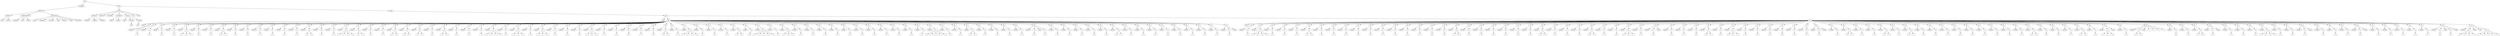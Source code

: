 digraph Tree {
	"t0" [label = "TEI"];
	"t1" [label = "teiHeader"];
	"t2" [label = "fileDesc"];
	"t3" [label = "titleStmt"];
	"t4" [label = "title"];
	"t5" [label = "author"];
	"t6" [label = "publicationStmt"];
	"t7" [label = "publisher"];
	"t8" [label = "idno"];
	"t9" [label = "rights"];
	"t10" [label = "SourceDesc"];
	"t11" [label = "genre"];
	"t12" [label = "inspiration"];
	"t13" [label = "structure"];
	"t14" [label = "type"];
	"t15" [label = "periode"];
	"t16" [label = "taille"];
	"t17" [label = "permalien"];
	"t18" [label = "text"];
	"t19" [label = "front"];
	"t20" [label = "docTitle"];
	"t21" [label = "titlePart"];
	"t22" [label = "titlePart"];
	"t23" [label = "titlePart"];
	"t24" [label = "docDate"];
	"t25" [label = "docAuthor"];
	"t26" [label = "docImprint"];
	"t27" [label = "editor"];
	"t28" [label = "printer"];
	"t29" [label = "castList"];
	"t30" [label = "head"];
	"t31" [label = "castItem"];
	"t32" [label = "role"];
	"t33" [label = "castItem"];
	"t34" [label = "role"];
	"t35" [label = "set"];
	"t36" [label = "note"];
	"t37" [label = "body"];
	"t38" [label = "div1"];
	"t39" [label = "head"];
	"t40" [label = "div2"];
	"t41" [label = "head"];
	"t42" [label = "sp"];
	"t43" [label = "speaker"];
	"t44" [label = "p"];
	"t45" [label = "s"];
	"t46" [label = "sp"];
	"t47" [label = "speaker"];
	"t48" [label = "p"];
	"t49" [label = "s"];
	"t50" [label = "sp"];
	"t51" [label = "speaker"];
	"t52" [label = "p"];
	"t53" [label = "s"];
	"t54" [label = "sp"];
	"t55" [label = "speaker"];
	"t56" [label = "p"];
	"t57" [label = "s"];
	"t58" [label = "sp"];
	"t59" [label = "speaker"];
	"t60" [label = "p"];
	"t61" [label = "s"];
	"t62" [label = "s"];
	"t63" [label = "s"];
	"t64" [label = "sp"];
	"t65" [label = "speaker"];
	"t66" [label = "p"];
	"t67" [label = "s"];
	"t68" [label = "sp"];
	"t69" [label = "speaker"];
	"t70" [label = "p"];
	"t71" [label = "s"];
	"t72" [label = "sp"];
	"t73" [label = "speaker"];
	"t74" [label = "p"];
	"t75" [label = "s"];
	"t76" [label = "s"];
	"t77" [label = "sp"];
	"t78" [label = "speaker"];
	"t79" [label = "p"];
	"t80" [label = "s"];
	"t81" [label = "sp"];
	"t82" [label = "speaker"];
	"t83" [label = "p"];
	"t84" [label = "s"];
	"t85" [label = "sp"];
	"t86" [label = "speaker"];
	"t87" [label = "p"];
	"t88" [label = "s"];
	"t89" [label = "sp"];
	"t90" [label = "speaker"];
	"t91" [label = "p"];
	"t92" [label = "s"];
	"t93" [label = "sp"];
	"t94" [label = "speaker"];
	"t95" [label = "p"];
	"t96" [label = "s"];
	"t97" [label = "sp"];
	"t98" [label = "speaker"];
	"t99" [label = "p"];
	"t100" [label = "s"];
	"t101" [label = "sp"];
	"t102" [label = "speaker"];
	"t103" [label = "p"];
	"t104" [label = "s"];
	"t105" [label = "s"];
	"t106" [label = "sp"];
	"t107" [label = "speaker"];
	"t108" [label = "p"];
	"t109" [label = "s"];
	"t110" [label = "sp"];
	"t111" [label = "speaker"];
	"t112" [label = "p"];
	"t113" [label = "s"];
	"t114" [label = "sp"];
	"t115" [label = "speaker"];
	"t116" [label = "p"];
	"t117" [label = "s"];
	"t118" [label = "s"];
	"t119" [label = "s"];
	"t120" [label = "s"];
	"t121" [label = "sp"];
	"t122" [label = "speaker"];
	"t123" [label = "p"];
	"t124" [label = "s"];
	"t125" [label = "s"];
	"t126" [label = "sp"];
	"t127" [label = "speaker"];
	"t128" [label = "p"];
	"t129" [label = "s"];
	"t130" [label = "sp"];
	"t131" [label = "speaker"];
	"t132" [label = "p"];
	"t133" [label = "s"];
	"t134" [label = "sp"];
	"t135" [label = "speaker"];
	"t136" [label = "p"];
	"t137" [label = "s"];
	"t138" [label = "s"];
	"t139" [label = "sp"];
	"t140" [label = "speaker"];
	"t141" [label = "p"];
	"t142" [label = "s"];
	"t143" [label = "s"];
	"t144" [label = "sp"];
	"t145" [label = "speaker"];
	"t146" [label = "p"];
	"t147" [label = "s"];
	"t148" [label = "s"];
	"t149" [label = "sp"];
	"t150" [label = "speaker"];
	"t151" [label = "p"];
	"t152" [label = "s"];
	"t153" [label = "sp"];
	"t154" [label = "speaker"];
	"t155" [label = "p"];
	"t156" [label = "s"];
	"t157" [label = "s"];
	"t158" [label = "sp"];
	"t159" [label = "speaker"];
	"t160" [label = "p"];
	"t161" [label = "s"];
	"t162" [label = "sp"];
	"t163" [label = "speaker"];
	"t164" [label = "p"];
	"t165" [label = "s"];
	"t166" [label = "sp"];
	"t167" [label = "speaker"];
	"t168" [label = "p"];
	"t169" [label = "s"];
	"t170" [label = "sp"];
	"t171" [label = "speaker"];
	"t172" [label = "p"];
	"t173" [label = "s"];
	"t174" [label = "s"];
	"t175" [label = "s"];
	"t176" [label = "s"];
	"t177" [label = "sp"];
	"t178" [label = "speaker"];
	"t179" [label = "p"];
	"t180" [label = "s"];
	"t181" [label = "sp"];
	"t182" [label = "speaker"];
	"t183" [label = "p"];
	"t184" [label = "s"];
	"t185" [label = "s"];
	"t186" [label = "s"];
	"t187" [label = "sp"];
	"t188" [label = "speaker"];
	"t189" [label = "p"];
	"t190" [label = "s"];
	"t191" [label = "sp"];
	"t192" [label = "speaker"];
	"t193" [label = "p"];
	"t194" [label = "s"];
	"t195" [label = "s"];
	"t196" [label = "s"];
	"t197" [label = "sp"];
	"t198" [label = "speaker"];
	"t199" [label = "p"];
	"t200" [label = "s"];
	"t201" [label = "sp"];
	"t202" [label = "speaker"];
	"t203" [label = "p"];
	"t204" [label = "s"];
	"t205" [label = "sp"];
	"t206" [label = "speaker"];
	"t207" [label = "p"];
	"t208" [label = "s"];
	"t209" [label = "sp"];
	"t210" [label = "speaker"];
	"t211" [label = "p"];
	"t212" [label = "s"];
	"t213" [label = "s"];
	"t214" [label = "s"];
	"t215" [label = "sp"];
	"t216" [label = "speaker"];
	"t217" [label = "p"];
	"t218" [label = "s"];
	"t219" [label = "sp"];
	"t220" [label = "speaker"];
	"t221" [label = "p"];
	"t222" [label = "s"];
	"t223" [label = "sp"];
	"t224" [label = "speaker"];
	"t225" [label = "p"];
	"t226" [label = "s"];
	"t227" [label = "sp"];
	"t228" [label = "speaker"];
	"t229" [label = "p"];
	"t230" [label = "s"];
	"t231" [label = "sp"];
	"t232" [label = "speaker"];
	"t233" [label = "p"];
	"t234" [label = "s"];
	"t235" [label = "sp"];
	"t236" [label = "speaker"];
	"t237" [label = "p"];
	"t238" [label = "s"];
	"t239" [label = "s"];
	"t240" [label = "sp"];
	"t241" [label = "speaker"];
	"t242" [label = "p"];
	"t243" [label = "s"];
	"t244" [label = "sp"];
	"t245" [label = "speaker"];
	"t246" [label = "p"];
	"t247" [label = "s"];
	"t248" [label = "s"];
	"t249" [label = "s"];
	"t250" [label = "s"];
	"t251" [label = "sp"];
	"t252" [label = "speaker"];
	"t253" [label = "p"];
	"t254" [label = "s"];
	"t255" [label = "sp"];
	"t256" [label = "speaker"];
	"t257" [label = "p"];
	"t258" [label = "s"];
	"t259" [label = "sp"];
	"t260" [label = "speaker"];
	"t261" [label = "p"];
	"t262" [label = "s"];
	"t263" [label = "sp"];
	"t264" [label = "speaker"];
	"t265" [label = "p"];
	"t266" [label = "s"];
	"t267" [label = "s"];
	"t268" [label = "sp"];
	"t269" [label = "speaker"];
	"t270" [label = "p"];
	"t271" [label = "s"];
	"t272" [label = "sp"];
	"t273" [label = "speaker"];
	"t274" [label = "p"];
	"t275" [label = "s"];
	"t276" [label = "s"];
	"t277" [label = "s"];
	"t278" [label = "s"];
	"t279" [label = "s"];
	"t280" [label = "sp"];
	"t281" [label = "speaker"];
	"t282" [label = "p"];
	"t283" [label = "s"];
	"t284" [label = "sp"];
	"t285" [label = "speaker"];
	"t286" [label = "p"];
	"t287" [label = "s"];
	"t288" [label = "s"];
	"t289" [label = "s"];
	"t290" [label = "sp"];
	"t291" [label = "speaker"];
	"t292" [label = "p"];
	"t293" [label = "s"];
	"t294" [label = "sp"];
	"t295" [label = "speaker"];
	"t296" [label = "p"];
	"t297" [label = "s"];
	"t298" [label = "sp"];
	"t299" [label = "speaker"];
	"t300" [label = "p"];
	"t301" [label = "s"];
	"t302" [label = "sp"];
	"t303" [label = "speaker"];
	"t304" [label = "p"];
	"t305" [label = "s"];
	"t306" [label = "sp"];
	"t307" [label = "speaker"];
	"t308" [label = "p"];
	"t309" [label = "s"];
	"t310" [label = "sp"];
	"t311" [label = "speaker"];
	"t312" [label = "p"];
	"t313" [label = "s"];
	"t314" [label = "sp"];
	"t315" [label = "speaker"];
	"t316" [label = "p"];
	"t317" [label = "s"];
	"t318" [label = "sp"];
	"t319" [label = "speaker"];
	"t320" [label = "p"];
	"t321" [label = "s"];
	"t322" [label = "sp"];
	"t323" [label = "speaker"];
	"t324" [label = "p"];
	"t325" [label = "s"];
	"t326" [label = "sp"];
	"t327" [label = "speaker"];
	"t328" [label = "p"];
	"t329" [label = "s"];
	"t330" [label = "sp"];
	"t331" [label = "speaker"];
	"t332" [label = "p"];
	"t333" [label = "s"];
	"t334" [label = "sp"];
	"t335" [label = "speaker"];
	"t336" [label = "p"];
	"t337" [label = "s"];
	"t338" [label = "s"];
	"t339" [label = "s"];
	"t340" [label = "s"];
	"t341" [label = "s"];
	"t342" [label = "sp"];
	"t343" [label = "speaker"];
	"t344" [label = "p"];
	"t345" [label = "s"];
	"t346" [label = "sp"];
	"t347" [label = "speaker"];
	"t348" [label = "p"];
	"t349" [label = "s"];
	"t350" [label = "sp"];
	"t351" [label = "speaker"];
	"t352" [label = "p"];
	"t353" [label = "s"];
	"t354" [label = "s"];
	"t355" [label = "sp"];
	"t356" [label = "speaker"];
	"t357" [label = "p"];
	"t358" [label = "s"];
	"t359" [label = "sp"];
	"t360" [label = "speaker"];
	"t361" [label = "p"];
	"t362" [label = "s"];
	"t363" [label = "sp"];
	"t364" [label = "speaker"];
	"t365" [label = "p"];
	"t366" [label = "s"];
	"t367" [label = "sp"];
	"t368" [label = "speaker"];
	"t369" [label = "p"];
	"t370" [label = "s"];
	"t371" [label = "sp"];
	"t372" [label = "speaker"];
	"t373" [label = "p"];
	"t374" [label = "s"];
	"t375" [label = "stage"];
	"t376" [label = "p"];
	"t377" [label = "s"];
	"t378" [label = "sp"];
	"t379" [label = "speaker"];
	"t380" [label = "p"];
	"t381" [label = "s"];
	"t382" [label = "sp"];
	"t383" [label = "speaker"];
	"t384" [label = "p"];
	"t385" [label = "s"];
	"t386" [label = "sp"];
	"t387" [label = "speaker"];
	"t388" [label = "p"];
	"t389" [label = "s"];
	"t390" [label = "sp"];
	"t391" [label = "speaker"];
	"t392" [label = "p"];
	"t393" [label = "s"];
	"t394" [label = "sp"];
	"t395" [label = "speaker"];
	"t396" [label = "p"];
	"t397" [label = "s"];
	"t398" [label = "sp"];
	"t399" [label = "speaker"];
	"t400" [label = "p"];
	"t401" [label = "s"];
	"t402" [label = "s"];
	"t403" [label = "sp"];
	"t404" [label = "speaker"];
	"t405" [label = "p"];
	"t406" [label = "s"];
	"t407" [label = "sp"];
	"t408" [label = "speaker"];
	"t409" [label = "p"];
	"t410" [label = "s"];
	"t411" [label = "sp"];
	"t412" [label = "speaker"];
	"t413" [label = "p"];
	"t414" [label = "s"];
	"t415" [label = "sp"];
	"t416" [label = "speaker"];
	"t417" [label = "p"];
	"t418" [label = "s"];
	"t419" [label = "sp"];
	"t420" [label = "speaker"];
	"t421" [label = "p"];
	"t422" [label = "s"];
	"t423" [label = "sp"];
	"t424" [label = "speaker"];
	"t425" [label = "p"];
	"t426" [label = "s"];
	"t427" [label = "sp"];
	"t428" [label = "speaker"];
	"t429" [label = "p"];
	"t430" [label = "s"];
	"t431" [label = "sp"];
	"t432" [label = "speaker"];
	"t433" [label = "p"];
	"t434" [label = "s"];
	"t435" [label = "sp"];
	"t436" [label = "speaker"];
	"t437" [label = "p"];
	"t438" [label = "s"];
	"t439" [label = "stage"];
	"t440" [label = "div2"];
	"t441" [label = "head"];
	"t442" [label = "sp"];
	"t443" [label = "speaker"];
	"t444" [label = "p"];
	"t445" [label = "s"];
	"t446" [label = "sp"];
	"t447" [label = "speaker"];
	"t448" [label = "p"];
	"t449" [label = "s"];
	"t450" [label = "s"];
	"t451" [label = "s"];
	"t452" [label = "s"];
	"t453" [label = "sp"];
	"t454" [label = "speaker"];
	"t455" [label = "p"];
	"t456" [label = "s"];
	"t457" [label = "sp"];
	"t458" [label = "speaker"];
	"t459" [label = "p"];
	"t460" [label = "s"];
	"t461" [label = "sp"];
	"t462" [label = "speaker"];
	"t463" [label = "p"];
	"t464" [label = "s"];
	"t465" [label = "sp"];
	"t466" [label = "speaker"];
	"t467" [label = "p"];
	"t468" [label = "s"];
	"t469" [label = "s"];
	"t470" [label = "sp"];
	"t471" [label = "speaker"];
	"t472" [label = "p"];
	"t473" [label = "s"];
	"t474" [label = "sp"];
	"t475" [label = "speaker"];
	"t476" [label = "p"];
	"t477" [label = "s"];
	"t478" [label = "sp"];
	"t479" [label = "speaker"];
	"t480" [label = "p"];
	"t481" [label = "s"];
	"t482" [label = "sp"];
	"t483" [label = "speaker"];
	"t484" [label = "p"];
	"t485" [label = "s"];
	"t486" [label = "sp"];
	"t487" [label = "speaker"];
	"t488" [label = "p"];
	"t489" [label = "s"];
	"t490" [label = "sp"];
	"t491" [label = "speaker"];
	"t492" [label = "p"];
	"t493" [label = "s"];
	"t494" [label = "sp"];
	"t495" [label = "speaker"];
	"t496" [label = "p"];
	"t497" [label = "s"];
	"t498" [label = "sp"];
	"t499" [label = "speaker"];
	"t500" [label = "p"];
	"t501" [label = "s"];
	"t502" [label = "sp"];
	"t503" [label = "speaker"];
	"t504" [label = "p"];
	"t505" [label = "s"];
	"t506" [label = "sp"];
	"t507" [label = "speaker"];
	"t508" [label = "p"];
	"t509" [label = "s"];
	"t510" [label = "sp"];
	"t511" [label = "speaker"];
	"t512" [label = "p"];
	"t513" [label = "s"];
	"t514" [label = "sp"];
	"t515" [label = "speaker"];
	"t516" [label = "p"];
	"t517" [label = "s"];
	"t518" [label = "s"];
	"t519" [label = "sp"];
	"t520" [label = "speaker"];
	"t521" [label = "p"];
	"t522" [label = "s"];
	"t523" [label = "sp"];
	"t524" [label = "speaker"];
	"t525" [label = "p"];
	"t526" [label = "s"];
	"t527" [label = "sp"];
	"t528" [label = "speaker"];
	"t529" [label = "p"];
	"t530" [label = "s"];
	"t531" [label = "sp"];
	"t532" [label = "speaker"];
	"t533" [label = "p"];
	"t534" [label = "s"];
	"t535" [label = "sp"];
	"t536" [label = "speaker"];
	"t537" [label = "p"];
	"t538" [label = "s"];
	"t539" [label = "sp"];
	"t540" [label = "speaker"];
	"t541" [label = "p"];
	"t542" [label = "s"];
	"t543" [label = "sp"];
	"t544" [label = "speaker"];
	"t545" [label = "p"];
	"t546" [label = "s"];
	"t547" [label = "s"];
	"t548" [label = "sp"];
	"t549" [label = "speaker"];
	"t550" [label = "p"];
	"t551" [label = "s"];
	"t552" [label = "sp"];
	"t553" [label = "speaker"];
	"t554" [label = "p"];
	"t555" [label = "s"];
	"t556" [label = "sp"];
	"t557" [label = "speaker"];
	"t558" [label = "p"];
	"t559" [label = "s"];
	"t560" [label = "sp"];
	"t561" [label = "speaker"];
	"t562" [label = "p"];
	"t563" [label = "s"];
	"t564" [label = "s"];
	"t565" [label = "sp"];
	"t566" [label = "speaker"];
	"t567" [label = "p"];
	"t568" [label = "s"];
	"t569" [label = "sp"];
	"t570" [label = "speaker"];
	"t571" [label = "p"];
	"t572" [label = "s"];
	"t573" [label = "sp"];
	"t574" [label = "speaker"];
	"t575" [label = "p"];
	"t576" [label = "s"];
	"t577" [label = "s"];
	"t578" [label = "s"];
	"t579" [label = "sp"];
	"t580" [label = "speaker"];
	"t581" [label = "p"];
	"t582" [label = "s"];
	"t583" [label = "sp"];
	"t584" [label = "speaker"];
	"t585" [label = "p"];
	"t586" [label = "s"];
	"t587" [label = "stage"];
	"t588" [label = "sp"];
	"t589" [label = "speaker"];
	"t590" [label = "p"];
	"t591" [label = "s"];
	"t592" [label = "sp"];
	"t593" [label = "speaker"];
	"t594" [label = "p"];
	"t595" [label = "s"];
	"t596" [label = "sp"];
	"t597" [label = "speaker"];
	"t598" [label = "p"];
	"t599" [label = "s"];
	"t600" [label = "sp"];
	"t601" [label = "speaker"];
	"t602" [label = "p"];
	"t603" [label = "s"];
	"t604" [label = "s"];
	"t605" [label = "sp"];
	"t606" [label = "speaker"];
	"t607" [label = "p"];
	"t608" [label = "s"];
	"t609" [label = "sp"];
	"t610" [label = "speaker"];
	"t611" [label = "p"];
	"t612" [label = "s"];
	"t613" [label = "s"];
	"t614" [label = "s"];
	"t615" [label = "sp"];
	"t616" [label = "speaker"];
	"t617" [label = "p"];
	"t618" [label = "s"];
	"t619" [label = "sp"];
	"t620" [label = "speaker"];
	"t621" [label = "p"];
	"t622" [label = "s"];
	"t623" [label = "sp"];
	"t624" [label = "speaker"];
	"t625" [label = "p"];
	"t626" [label = "s"];
	"t627" [label = "sp"];
	"t628" [label = "speaker"];
	"t629" [label = "p"];
	"t630" [label = "s"];
	"t631" [label = "sp"];
	"t632" [label = "speaker"];
	"t633" [label = "p"];
	"t634" [label = "s"];
	"t635" [label = "sp"];
	"t636" [label = "speaker"];
	"t637" [label = "p"];
	"t638" [label = "s"];
	"t639" [label = "sp"];
	"t640" [label = "speaker"];
	"t641" [label = "p"];
	"t642" [label = "s"];
	"t643" [label = "stage"];
	"t644" [label = "sp"];
	"t645" [label = "speaker"];
	"t646" [label = "p"];
	"t647" [label = "s"];
	"t648" [label = "sp"];
	"t649" [label = "speaker"];
	"t650" [label = "p"];
	"t651" [label = "s"];
	"t652" [label = "s"];
	"t653" [label = "sp"];
	"t654" [label = "speaker"];
	"t655" [label = "p"];
	"t656" [label = "s"];
	"t657" [label = "sp"];
	"t658" [label = "speaker"];
	"t659" [label = "p"];
	"t660" [label = "s"];
	"t661" [label = "sp"];
	"t662" [label = "speaker"];
	"t663" [label = "p"];
	"t664" [label = "s"];
	"t665" [label = "s"];
	"t666" [label = "sp"];
	"t667" [label = "speaker"];
	"t668" [label = "p"];
	"t669" [label = "s"];
	"t670" [label = "sp"];
	"t671" [label = "speaker"];
	"t672" [label = "p"];
	"t673" [label = "s"];
	"t674" [label = "s"];
	"t675" [label = "sp"];
	"t676" [label = "speaker"];
	"t677" [label = "p"];
	"t678" [label = "s"];
	"t679" [label = "sp"];
	"t680" [label = "speaker"];
	"t681" [label = "p"];
	"t682" [label = "s"];
	"t683" [label = "sp"];
	"t684" [label = "speaker"];
	"t685" [label = "p"];
	"t686" [label = "s"];
	"t687" [label = "sp"];
	"t688" [label = "speaker"];
	"t689" [label = "p"];
	"t690" [label = "s"];
	"t691" [label = "sp"];
	"t692" [label = "speaker"];
	"t693" [label = "p"];
	"t694" [label = "s"];
	"t695" [label = "sp"];
	"t696" [label = "speaker"];
	"t697" [label = "p"];
	"t698" [label = "s"];
	"t699" [label = "sp"];
	"t700" [label = "speaker"];
	"t701" [label = "p"];
	"t702" [label = "s"];
	"t703" [label = "sp"];
	"t704" [label = "speaker"];
	"t705" [label = "p"];
	"t706" [label = "s"];
	"t707" [label = "sp"];
	"t708" [label = "speaker"];
	"t709" [label = "p"];
	"t710" [label = "s"];
	"t711" [label = "sp"];
	"t712" [label = "speaker"];
	"t713" [label = "p"];
	"t714" [label = "s"];
	"t715" [label = "s"];
	"t716" [label = "sp"];
	"t717" [label = "speaker"];
	"t718" [label = "p"];
	"t719" [label = "s"];
	"t720" [label = "sp"];
	"t721" [label = "speaker"];
	"t722" [label = "p"];
	"t723" [label = "s"];
	"t724" [label = "sp"];
	"t725" [label = "speaker"];
	"t726" [label = "p"];
	"t727" [label = "s"];
	"t728" [label = "sp"];
	"t729" [label = "speaker"];
	"t730" [label = "p"];
	"t731" [label = "s"];
	"t732" [label = "s"];
	"t733" [label = "sp"];
	"t734" [label = "speaker"];
	"t735" [label = "p"];
	"t736" [label = "s"];
	"t737" [label = "sp"];
	"t738" [label = "speaker"];
	"t739" [label = "p"];
	"t740" [label = "s"];
	"t741" [label = "s"];
	"t742" [label = "s"];
	"t743" [label = "stage"];
	"t744" [label = "sp"];
	"t745" [label = "speaker"];
	"t746" [label = "p"];
	"t747" [label = "s"];
	"t748" [label = "sp"];
	"t749" [label = "speaker"];
	"t750" [label = "p"];
	"t751" [label = "s"];
	"t752" [label = "s"];
	"t753" [label = "stage"];
	"t754" [label = "l"];
	"t755" [label = "l"];
	"t756" [label = "l"];
	"t757" [label = "l"];
	"t758" [label = "sp"];
	"t759" [label = "speaker"];
	"t760" [label = "p"];
	"t761" [label = "s"];
	"t762" [label = "sp"];
	"t763" [label = "speaker"];
	"t764" [label = "p"];
	"t765" [label = "s"];
	"t766" [label = "sp"];
	"t767" [label = "speaker"];
	"t768" [label = "p"];
	"t769" [label = "s"];
	"t770" [label = "s"];
	"t771" [label = "sp"];
	"t772" [label = "speaker"];
	"t773" [label = "p"];
	"t774" [label = "s"];
	"t775" [label = "stage"];
	"t776" [label = "sp"];
	"t777" [label = "speaker"];
	"t778" [label = "p"];
	"t779" [label = "s"];
	"t780" [label = "sp"];
	"t781" [label = "speaker"];
	"t782" [label = "p"];
	"t783" [label = "s"];
	"t784" [label = "sp"];
	"t785" [label = "speaker"];
	"t786" [label = "p"];
	"t787" [label = "s"];
	"t788" [label = "sp"];
	"t789" [label = "speaker"];
	"t790" [label = "p"];
	"t791" [label = "s"];
	"t792" [label = "s"];
	"t793" [label = "s"];
	"t794" [label = "s"];
	"t795" [label = "sp"];
	"t796" [label = "speaker"];
	"t797" [label = "p"];
	"t798" [label = "s"];
	"t799" [label = "sp"];
	"t800" [label = "speaker"];
	"t801" [label = "p"];
	"t802" [label = "s"];
	"t803" [label = "sp"];
	"t804" [label = "speaker"];
	"t805" [label = "p"];
	"t806" [label = "s"];
	"t807" [label = "stage"];
	"t808" [label = "sp"];
	"t809" [label = "speaker"];
	"t810" [label = "p"];
	"t811" [label = "s"];
	"t812" [label = "sp"];
	"t813" [label = "speaker"];
	"t814" [label = "p"];
	"t815" [label = "s"];
	"t816" [label = "sp"];
	"t817" [label = "speaker"];
	"t818" [label = "p"];
	"t819" [label = "s"];
	"t820" [label = "sp"];
	"t821" [label = "speaker"];
	"t822" [label = "p"];
	"t823" [label = "s"];
	"t824" [label = "stage"];
	"t825" [label = "sp"];
	"t826" [label = "speaker"];
	"t827" [label = "p"];
	"t828" [label = "s"];
	"t829" [label = "sp"];
	"t830" [label = "speaker"];
	"t831" [label = "p"];
	"t832" [label = "s"];
	"t833" [label = "sp"];
	"t834" [label = "speaker"];
	"t835" [label = "p"];
	"t836" [label = "s"];
	"t837" [label = "sp"];
	"t838" [label = "speaker"];
	"t839" [label = "p"];
	"t840" [label = "s"];
	"t841" [label = "sp"];
	"t842" [label = "speaker"];
	"t843" [label = "p"];
	"t844" [label = "s"];
	"t845" [label = "sp"];
	"t846" [label = "speaker"];
	"t847" [label = "p"];
	"t848" [label = "s"];
	"t849" [label = "stage"];
	"t850" [label = "p"];
	"t851" [label = "s"];
	"t852" [label = "stage"];
	"t853" [label = "sp"];
	"t854" [label = "speaker"];
	"t855" [label = "p"];
	"t856" [label = "s"];
	"t857" [label = "s"];
	"t858" [label = "s"];
	"t859" [label = "s"];
	"t860" [label = "stage"];
	"t861" [label = "note"];
	"t862" [label = "p"];
	"t863" [label = "s"];
	"t864" [label = "s"];
	"t865" [label = "s"];
	"t866" [label = "s"];
	"t867" [label = "s"];
	"t0" -> "t1";
	"t1" -> "t2";
	"t2" -> "t3";
	"t3" -> "t4";
	"t3" -> "t5";
	"t2" -> "t6";
	"t6" -> "t7";
	"t6" -> "t8";
	"t6" -> "t9";
	"t2" -> "t10";
	"t10" -> "t11";
	"t10" -> "t12";
	"t10" -> "t13";
	"t10" -> "t14";
	"t10" -> "t15";
	"t10" -> "t16";
	"t10" -> "t17";
	"t0" -> "t18";
	"t18" -> "t19";
	"t19" -> "t20";
	"t20" -> "t21";
	"t20" -> "t22";
	"t20" -> "t23";
	"t19" -> "t24";
	"t19" -> "t25";
	"t19" -> "t26";
	"t26" -> "t27";
	"t26" -> "t28";
	"t19" -> "t29";
	"t29" -> "t30";
	"t29" -> "t31";
	"t31" -> "t32";
	"t29" -> "t33";
	"t33" -> "t34";
	"t19" -> "t35";
	"t19" -> "t36";
	"t18" -> "t37";
	"t37" -> "t38";
	"t38" -> "t39";
	"t38" -> "t40";
	"t40" -> "t41";
	"t40" -> "t42";
	"t42" -> "t43";
	"t42" -> "t44";
	"t44" -> "t45";
	"t40" -> "t46";
	"t46" -> "t47";
	"t46" -> "t48";
	"t48" -> "t49";
	"t40" -> "t50";
	"t50" -> "t51";
	"t50" -> "t52";
	"t52" -> "t53";
	"t40" -> "t54";
	"t54" -> "t55";
	"t54" -> "t56";
	"t56" -> "t57";
	"t40" -> "t58";
	"t58" -> "t59";
	"t58" -> "t60";
	"t60" -> "t61";
	"t60" -> "t62";
	"t60" -> "t63";
	"t40" -> "t64";
	"t64" -> "t65";
	"t64" -> "t66";
	"t66" -> "t67";
	"t40" -> "t68";
	"t68" -> "t69";
	"t68" -> "t70";
	"t70" -> "t71";
	"t40" -> "t72";
	"t72" -> "t73";
	"t72" -> "t74";
	"t74" -> "t75";
	"t74" -> "t76";
	"t40" -> "t77";
	"t77" -> "t78";
	"t77" -> "t79";
	"t79" -> "t80";
	"t40" -> "t81";
	"t81" -> "t82";
	"t81" -> "t83";
	"t83" -> "t84";
	"t40" -> "t85";
	"t85" -> "t86";
	"t85" -> "t87";
	"t87" -> "t88";
	"t40" -> "t89";
	"t89" -> "t90";
	"t89" -> "t91";
	"t91" -> "t92";
	"t40" -> "t93";
	"t93" -> "t94";
	"t93" -> "t95";
	"t95" -> "t96";
	"t40" -> "t97";
	"t97" -> "t98";
	"t97" -> "t99";
	"t99" -> "t100";
	"t40" -> "t101";
	"t101" -> "t102";
	"t101" -> "t103";
	"t103" -> "t104";
	"t103" -> "t105";
	"t40" -> "t106";
	"t106" -> "t107";
	"t106" -> "t108";
	"t108" -> "t109";
	"t40" -> "t110";
	"t110" -> "t111";
	"t110" -> "t112";
	"t112" -> "t113";
	"t40" -> "t114";
	"t114" -> "t115";
	"t114" -> "t116";
	"t116" -> "t117";
	"t116" -> "t118";
	"t116" -> "t119";
	"t116" -> "t120";
	"t40" -> "t121";
	"t121" -> "t122";
	"t121" -> "t123";
	"t123" -> "t124";
	"t123" -> "t125";
	"t40" -> "t126";
	"t126" -> "t127";
	"t126" -> "t128";
	"t128" -> "t129";
	"t40" -> "t130";
	"t130" -> "t131";
	"t130" -> "t132";
	"t132" -> "t133";
	"t40" -> "t134";
	"t134" -> "t135";
	"t134" -> "t136";
	"t136" -> "t137";
	"t136" -> "t138";
	"t40" -> "t139";
	"t139" -> "t140";
	"t139" -> "t141";
	"t141" -> "t142";
	"t141" -> "t143";
	"t40" -> "t144";
	"t144" -> "t145";
	"t144" -> "t146";
	"t146" -> "t147";
	"t146" -> "t148";
	"t40" -> "t149";
	"t149" -> "t150";
	"t149" -> "t151";
	"t151" -> "t152";
	"t40" -> "t153";
	"t153" -> "t154";
	"t153" -> "t155";
	"t155" -> "t156";
	"t155" -> "t157";
	"t40" -> "t158";
	"t158" -> "t159";
	"t158" -> "t160";
	"t160" -> "t161";
	"t40" -> "t162";
	"t162" -> "t163";
	"t162" -> "t164";
	"t164" -> "t165";
	"t40" -> "t166";
	"t166" -> "t167";
	"t166" -> "t168";
	"t168" -> "t169";
	"t40" -> "t170";
	"t170" -> "t171";
	"t170" -> "t172";
	"t172" -> "t173";
	"t172" -> "t174";
	"t172" -> "t175";
	"t172" -> "t176";
	"t40" -> "t177";
	"t177" -> "t178";
	"t177" -> "t179";
	"t179" -> "t180";
	"t40" -> "t181";
	"t181" -> "t182";
	"t181" -> "t183";
	"t183" -> "t184";
	"t183" -> "t185";
	"t183" -> "t186";
	"t40" -> "t187";
	"t187" -> "t188";
	"t187" -> "t189";
	"t189" -> "t190";
	"t40" -> "t191";
	"t191" -> "t192";
	"t191" -> "t193";
	"t193" -> "t194";
	"t193" -> "t195";
	"t193" -> "t196";
	"t40" -> "t197";
	"t197" -> "t198";
	"t197" -> "t199";
	"t199" -> "t200";
	"t40" -> "t201";
	"t201" -> "t202";
	"t201" -> "t203";
	"t203" -> "t204";
	"t40" -> "t205";
	"t205" -> "t206";
	"t205" -> "t207";
	"t207" -> "t208";
	"t40" -> "t209";
	"t209" -> "t210";
	"t209" -> "t211";
	"t211" -> "t212";
	"t211" -> "t213";
	"t211" -> "t214";
	"t40" -> "t215";
	"t215" -> "t216";
	"t215" -> "t217";
	"t217" -> "t218";
	"t40" -> "t219";
	"t219" -> "t220";
	"t219" -> "t221";
	"t221" -> "t222";
	"t40" -> "t223";
	"t223" -> "t224";
	"t223" -> "t225";
	"t225" -> "t226";
	"t40" -> "t227";
	"t227" -> "t228";
	"t227" -> "t229";
	"t229" -> "t230";
	"t40" -> "t231";
	"t231" -> "t232";
	"t231" -> "t233";
	"t233" -> "t234";
	"t40" -> "t235";
	"t235" -> "t236";
	"t235" -> "t237";
	"t237" -> "t238";
	"t237" -> "t239";
	"t40" -> "t240";
	"t240" -> "t241";
	"t240" -> "t242";
	"t242" -> "t243";
	"t40" -> "t244";
	"t244" -> "t245";
	"t244" -> "t246";
	"t246" -> "t247";
	"t246" -> "t248";
	"t246" -> "t249";
	"t246" -> "t250";
	"t40" -> "t251";
	"t251" -> "t252";
	"t251" -> "t253";
	"t253" -> "t254";
	"t40" -> "t255";
	"t255" -> "t256";
	"t255" -> "t257";
	"t257" -> "t258";
	"t40" -> "t259";
	"t259" -> "t260";
	"t259" -> "t261";
	"t261" -> "t262";
	"t40" -> "t263";
	"t263" -> "t264";
	"t263" -> "t265";
	"t265" -> "t266";
	"t265" -> "t267";
	"t40" -> "t268";
	"t268" -> "t269";
	"t268" -> "t270";
	"t270" -> "t271";
	"t40" -> "t272";
	"t272" -> "t273";
	"t272" -> "t274";
	"t274" -> "t275";
	"t274" -> "t276";
	"t274" -> "t277";
	"t274" -> "t278";
	"t274" -> "t279";
	"t40" -> "t280";
	"t280" -> "t281";
	"t280" -> "t282";
	"t282" -> "t283";
	"t40" -> "t284";
	"t284" -> "t285";
	"t284" -> "t286";
	"t286" -> "t287";
	"t286" -> "t288";
	"t286" -> "t289";
	"t40" -> "t290";
	"t290" -> "t291";
	"t290" -> "t292";
	"t292" -> "t293";
	"t40" -> "t294";
	"t294" -> "t295";
	"t294" -> "t296";
	"t296" -> "t297";
	"t40" -> "t298";
	"t298" -> "t299";
	"t298" -> "t300";
	"t300" -> "t301";
	"t40" -> "t302";
	"t302" -> "t303";
	"t302" -> "t304";
	"t304" -> "t305";
	"t40" -> "t306";
	"t306" -> "t307";
	"t306" -> "t308";
	"t308" -> "t309";
	"t40" -> "t310";
	"t310" -> "t311";
	"t310" -> "t312";
	"t312" -> "t313";
	"t40" -> "t314";
	"t314" -> "t315";
	"t314" -> "t316";
	"t316" -> "t317";
	"t40" -> "t318";
	"t318" -> "t319";
	"t318" -> "t320";
	"t320" -> "t321";
	"t40" -> "t322";
	"t322" -> "t323";
	"t322" -> "t324";
	"t324" -> "t325";
	"t40" -> "t326";
	"t326" -> "t327";
	"t326" -> "t328";
	"t328" -> "t329";
	"t40" -> "t330";
	"t330" -> "t331";
	"t330" -> "t332";
	"t332" -> "t333";
	"t40" -> "t334";
	"t334" -> "t335";
	"t334" -> "t336";
	"t336" -> "t337";
	"t336" -> "t338";
	"t336" -> "t339";
	"t336" -> "t340";
	"t336" -> "t341";
	"t40" -> "t342";
	"t342" -> "t343";
	"t342" -> "t344";
	"t344" -> "t345";
	"t40" -> "t346";
	"t346" -> "t347";
	"t346" -> "t348";
	"t348" -> "t349";
	"t40" -> "t350";
	"t350" -> "t351";
	"t350" -> "t352";
	"t352" -> "t353";
	"t352" -> "t354";
	"t40" -> "t355";
	"t355" -> "t356";
	"t355" -> "t357";
	"t357" -> "t358";
	"t40" -> "t359";
	"t359" -> "t360";
	"t359" -> "t361";
	"t361" -> "t362";
	"t40" -> "t363";
	"t363" -> "t364";
	"t363" -> "t365";
	"t365" -> "t366";
	"t40" -> "t367";
	"t367" -> "t368";
	"t367" -> "t369";
	"t369" -> "t370";
	"t40" -> "t371";
	"t371" -> "t372";
	"t371" -> "t373";
	"t373" -> "t374";
	"t371" -> "t375";
	"t371" -> "t376";
	"t376" -> "t377";
	"t40" -> "t378";
	"t378" -> "t379";
	"t378" -> "t380";
	"t380" -> "t381";
	"t40" -> "t382";
	"t382" -> "t383";
	"t382" -> "t384";
	"t384" -> "t385";
	"t40" -> "t386";
	"t386" -> "t387";
	"t386" -> "t388";
	"t388" -> "t389";
	"t40" -> "t390";
	"t390" -> "t391";
	"t390" -> "t392";
	"t392" -> "t393";
	"t40" -> "t394";
	"t394" -> "t395";
	"t394" -> "t396";
	"t396" -> "t397";
	"t40" -> "t398";
	"t398" -> "t399";
	"t398" -> "t400";
	"t400" -> "t401";
	"t400" -> "t402";
	"t40" -> "t403";
	"t403" -> "t404";
	"t403" -> "t405";
	"t405" -> "t406";
	"t40" -> "t407";
	"t407" -> "t408";
	"t407" -> "t409";
	"t409" -> "t410";
	"t40" -> "t411";
	"t411" -> "t412";
	"t411" -> "t413";
	"t413" -> "t414";
	"t40" -> "t415";
	"t415" -> "t416";
	"t415" -> "t417";
	"t417" -> "t418";
	"t40" -> "t419";
	"t419" -> "t420";
	"t419" -> "t421";
	"t421" -> "t422";
	"t40" -> "t423";
	"t423" -> "t424";
	"t423" -> "t425";
	"t425" -> "t426";
	"t40" -> "t427";
	"t427" -> "t428";
	"t427" -> "t429";
	"t429" -> "t430";
	"t40" -> "t431";
	"t431" -> "t432";
	"t431" -> "t433";
	"t433" -> "t434";
	"t40" -> "t435";
	"t435" -> "t436";
	"t435" -> "t437";
	"t437" -> "t438";
	"t435" -> "t439";
	"t38" -> "t440";
	"t440" -> "t441";
	"t440" -> "t442";
	"t442" -> "t443";
	"t442" -> "t444";
	"t444" -> "t445";
	"t440" -> "t446";
	"t446" -> "t447";
	"t446" -> "t448";
	"t448" -> "t449";
	"t448" -> "t450";
	"t448" -> "t451";
	"t448" -> "t452";
	"t440" -> "t453";
	"t453" -> "t454";
	"t453" -> "t455";
	"t455" -> "t456";
	"t440" -> "t457";
	"t457" -> "t458";
	"t457" -> "t459";
	"t459" -> "t460";
	"t440" -> "t461";
	"t461" -> "t462";
	"t461" -> "t463";
	"t463" -> "t464";
	"t440" -> "t465";
	"t465" -> "t466";
	"t465" -> "t467";
	"t467" -> "t468";
	"t467" -> "t469";
	"t440" -> "t470";
	"t470" -> "t471";
	"t470" -> "t472";
	"t472" -> "t473";
	"t440" -> "t474";
	"t474" -> "t475";
	"t474" -> "t476";
	"t476" -> "t477";
	"t440" -> "t478";
	"t478" -> "t479";
	"t478" -> "t480";
	"t480" -> "t481";
	"t440" -> "t482";
	"t482" -> "t483";
	"t482" -> "t484";
	"t484" -> "t485";
	"t440" -> "t486";
	"t486" -> "t487";
	"t486" -> "t488";
	"t488" -> "t489";
	"t440" -> "t490";
	"t490" -> "t491";
	"t490" -> "t492";
	"t492" -> "t493";
	"t440" -> "t494";
	"t494" -> "t495";
	"t494" -> "t496";
	"t496" -> "t497";
	"t440" -> "t498";
	"t498" -> "t499";
	"t498" -> "t500";
	"t500" -> "t501";
	"t440" -> "t502";
	"t502" -> "t503";
	"t502" -> "t504";
	"t504" -> "t505";
	"t440" -> "t506";
	"t506" -> "t507";
	"t506" -> "t508";
	"t508" -> "t509";
	"t440" -> "t510";
	"t510" -> "t511";
	"t510" -> "t512";
	"t512" -> "t513";
	"t440" -> "t514";
	"t514" -> "t515";
	"t514" -> "t516";
	"t516" -> "t517";
	"t516" -> "t518";
	"t440" -> "t519";
	"t519" -> "t520";
	"t519" -> "t521";
	"t521" -> "t522";
	"t440" -> "t523";
	"t523" -> "t524";
	"t523" -> "t525";
	"t525" -> "t526";
	"t440" -> "t527";
	"t527" -> "t528";
	"t527" -> "t529";
	"t529" -> "t530";
	"t440" -> "t531";
	"t531" -> "t532";
	"t531" -> "t533";
	"t533" -> "t534";
	"t440" -> "t535";
	"t535" -> "t536";
	"t535" -> "t537";
	"t537" -> "t538";
	"t440" -> "t539";
	"t539" -> "t540";
	"t539" -> "t541";
	"t541" -> "t542";
	"t440" -> "t543";
	"t543" -> "t544";
	"t543" -> "t545";
	"t545" -> "t546";
	"t545" -> "t547";
	"t440" -> "t548";
	"t548" -> "t549";
	"t548" -> "t550";
	"t550" -> "t551";
	"t440" -> "t552";
	"t552" -> "t553";
	"t552" -> "t554";
	"t554" -> "t555";
	"t440" -> "t556";
	"t556" -> "t557";
	"t556" -> "t558";
	"t558" -> "t559";
	"t440" -> "t560";
	"t560" -> "t561";
	"t560" -> "t562";
	"t562" -> "t563";
	"t562" -> "t564";
	"t440" -> "t565";
	"t565" -> "t566";
	"t565" -> "t567";
	"t567" -> "t568";
	"t440" -> "t569";
	"t569" -> "t570";
	"t569" -> "t571";
	"t571" -> "t572";
	"t440" -> "t573";
	"t573" -> "t574";
	"t573" -> "t575";
	"t575" -> "t576";
	"t575" -> "t577";
	"t575" -> "t578";
	"t440" -> "t579";
	"t579" -> "t580";
	"t579" -> "t581";
	"t581" -> "t582";
	"t440" -> "t583";
	"t583" -> "t584";
	"t583" -> "t585";
	"t585" -> "t586";
	"t583" -> "t587";
	"t440" -> "t588";
	"t588" -> "t589";
	"t588" -> "t590";
	"t590" -> "t591";
	"t440" -> "t592";
	"t592" -> "t593";
	"t592" -> "t594";
	"t594" -> "t595";
	"t440" -> "t596";
	"t596" -> "t597";
	"t596" -> "t598";
	"t598" -> "t599";
	"t440" -> "t600";
	"t600" -> "t601";
	"t600" -> "t602";
	"t602" -> "t603";
	"t602" -> "t604";
	"t440" -> "t605";
	"t605" -> "t606";
	"t605" -> "t607";
	"t607" -> "t608";
	"t440" -> "t609";
	"t609" -> "t610";
	"t609" -> "t611";
	"t611" -> "t612";
	"t611" -> "t613";
	"t611" -> "t614";
	"t440" -> "t615";
	"t615" -> "t616";
	"t615" -> "t617";
	"t617" -> "t618";
	"t440" -> "t619";
	"t619" -> "t620";
	"t619" -> "t621";
	"t621" -> "t622";
	"t440" -> "t623";
	"t623" -> "t624";
	"t623" -> "t625";
	"t625" -> "t626";
	"t440" -> "t627";
	"t627" -> "t628";
	"t627" -> "t629";
	"t629" -> "t630";
	"t440" -> "t631";
	"t631" -> "t632";
	"t631" -> "t633";
	"t633" -> "t634";
	"t440" -> "t635";
	"t635" -> "t636";
	"t635" -> "t637";
	"t637" -> "t638";
	"t440" -> "t639";
	"t639" -> "t640";
	"t639" -> "t641";
	"t641" -> "t642";
	"t639" -> "t643";
	"t440" -> "t644";
	"t644" -> "t645";
	"t644" -> "t646";
	"t646" -> "t647";
	"t440" -> "t648";
	"t648" -> "t649";
	"t648" -> "t650";
	"t650" -> "t651";
	"t650" -> "t652";
	"t440" -> "t653";
	"t653" -> "t654";
	"t653" -> "t655";
	"t655" -> "t656";
	"t440" -> "t657";
	"t657" -> "t658";
	"t657" -> "t659";
	"t659" -> "t660";
	"t440" -> "t661";
	"t661" -> "t662";
	"t661" -> "t663";
	"t663" -> "t664";
	"t663" -> "t665";
	"t440" -> "t666";
	"t666" -> "t667";
	"t666" -> "t668";
	"t668" -> "t669";
	"t440" -> "t670";
	"t670" -> "t671";
	"t670" -> "t672";
	"t672" -> "t673";
	"t672" -> "t674";
	"t440" -> "t675";
	"t675" -> "t676";
	"t675" -> "t677";
	"t677" -> "t678";
	"t440" -> "t679";
	"t679" -> "t680";
	"t679" -> "t681";
	"t681" -> "t682";
	"t440" -> "t683";
	"t683" -> "t684";
	"t683" -> "t685";
	"t685" -> "t686";
	"t440" -> "t687";
	"t687" -> "t688";
	"t687" -> "t689";
	"t689" -> "t690";
	"t440" -> "t691";
	"t691" -> "t692";
	"t691" -> "t693";
	"t693" -> "t694";
	"t440" -> "t695";
	"t695" -> "t696";
	"t695" -> "t697";
	"t697" -> "t698";
	"t440" -> "t699";
	"t699" -> "t700";
	"t699" -> "t701";
	"t701" -> "t702";
	"t440" -> "t703";
	"t703" -> "t704";
	"t703" -> "t705";
	"t705" -> "t706";
	"t440" -> "t707";
	"t707" -> "t708";
	"t707" -> "t709";
	"t709" -> "t710";
	"t440" -> "t711";
	"t711" -> "t712";
	"t711" -> "t713";
	"t713" -> "t714";
	"t713" -> "t715";
	"t440" -> "t716";
	"t716" -> "t717";
	"t716" -> "t718";
	"t718" -> "t719";
	"t440" -> "t720";
	"t720" -> "t721";
	"t720" -> "t722";
	"t722" -> "t723";
	"t440" -> "t724";
	"t724" -> "t725";
	"t724" -> "t726";
	"t726" -> "t727";
	"t440" -> "t728";
	"t728" -> "t729";
	"t728" -> "t730";
	"t730" -> "t731";
	"t730" -> "t732";
	"t440" -> "t733";
	"t733" -> "t734";
	"t733" -> "t735";
	"t735" -> "t736";
	"t440" -> "t737";
	"t737" -> "t738";
	"t737" -> "t739";
	"t739" -> "t740";
	"t739" -> "t741";
	"t739" -> "t742";
	"t737" -> "t743";
	"t440" -> "t744";
	"t744" -> "t745";
	"t744" -> "t746";
	"t746" -> "t747";
	"t440" -> "t748";
	"t748" -> "t749";
	"t748" -> "t750";
	"t750" -> "t751";
	"t750" -> "t752";
	"t748" -> "t753";
	"t748" -> "t754";
	"t748" -> "t755";
	"t748" -> "t756";
	"t748" -> "t757";
	"t440" -> "t758";
	"t758" -> "t759";
	"t758" -> "t760";
	"t760" -> "t761";
	"t440" -> "t762";
	"t762" -> "t763";
	"t762" -> "t764";
	"t764" -> "t765";
	"t440" -> "t766";
	"t766" -> "t767";
	"t766" -> "t768";
	"t768" -> "t769";
	"t768" -> "t770";
	"t440" -> "t771";
	"t771" -> "t772";
	"t771" -> "t773";
	"t773" -> "t774";
	"t771" -> "t775";
	"t440" -> "t776";
	"t776" -> "t777";
	"t776" -> "t778";
	"t778" -> "t779";
	"t440" -> "t780";
	"t780" -> "t781";
	"t780" -> "t782";
	"t782" -> "t783";
	"t440" -> "t784";
	"t784" -> "t785";
	"t784" -> "t786";
	"t786" -> "t787";
	"t440" -> "t788";
	"t788" -> "t789";
	"t788" -> "t790";
	"t790" -> "t791";
	"t790" -> "t792";
	"t790" -> "t793";
	"t790" -> "t794";
	"t440" -> "t795";
	"t795" -> "t796";
	"t795" -> "t797";
	"t797" -> "t798";
	"t440" -> "t799";
	"t799" -> "t800";
	"t799" -> "t801";
	"t801" -> "t802";
	"t440" -> "t803";
	"t803" -> "t804";
	"t803" -> "t805";
	"t805" -> "t806";
	"t803" -> "t807";
	"t440" -> "t808";
	"t808" -> "t809";
	"t808" -> "t810";
	"t810" -> "t811";
	"t440" -> "t812";
	"t812" -> "t813";
	"t812" -> "t814";
	"t814" -> "t815";
	"t440" -> "t816";
	"t816" -> "t817";
	"t816" -> "t818";
	"t818" -> "t819";
	"t440" -> "t820";
	"t820" -> "t821";
	"t820" -> "t822";
	"t822" -> "t823";
	"t820" -> "t824";
	"t440" -> "t825";
	"t825" -> "t826";
	"t825" -> "t827";
	"t827" -> "t828";
	"t440" -> "t829";
	"t829" -> "t830";
	"t829" -> "t831";
	"t831" -> "t832";
	"t440" -> "t833";
	"t833" -> "t834";
	"t833" -> "t835";
	"t835" -> "t836";
	"t440" -> "t837";
	"t837" -> "t838";
	"t837" -> "t839";
	"t839" -> "t840";
	"t440" -> "t841";
	"t841" -> "t842";
	"t841" -> "t843";
	"t843" -> "t844";
	"t440" -> "t845";
	"t845" -> "t846";
	"t845" -> "t847";
	"t847" -> "t848";
	"t845" -> "t849";
	"t845" -> "t850";
	"t850" -> "t851";
	"t845" -> "t852";
	"t440" -> "t853";
	"t853" -> "t854";
	"t853" -> "t855";
	"t855" -> "t856";
	"t855" -> "t857";
	"t855" -> "t858";
	"t855" -> "t859";
	"t853" -> "t860";
	"t853" -> "t861";
	"t853" -> "t862";
	"t862" -> "t863";
	"t862" -> "t864";
	"t862" -> "t865";
	"t862" -> "t866";
	"t862" -> "t867";
}
